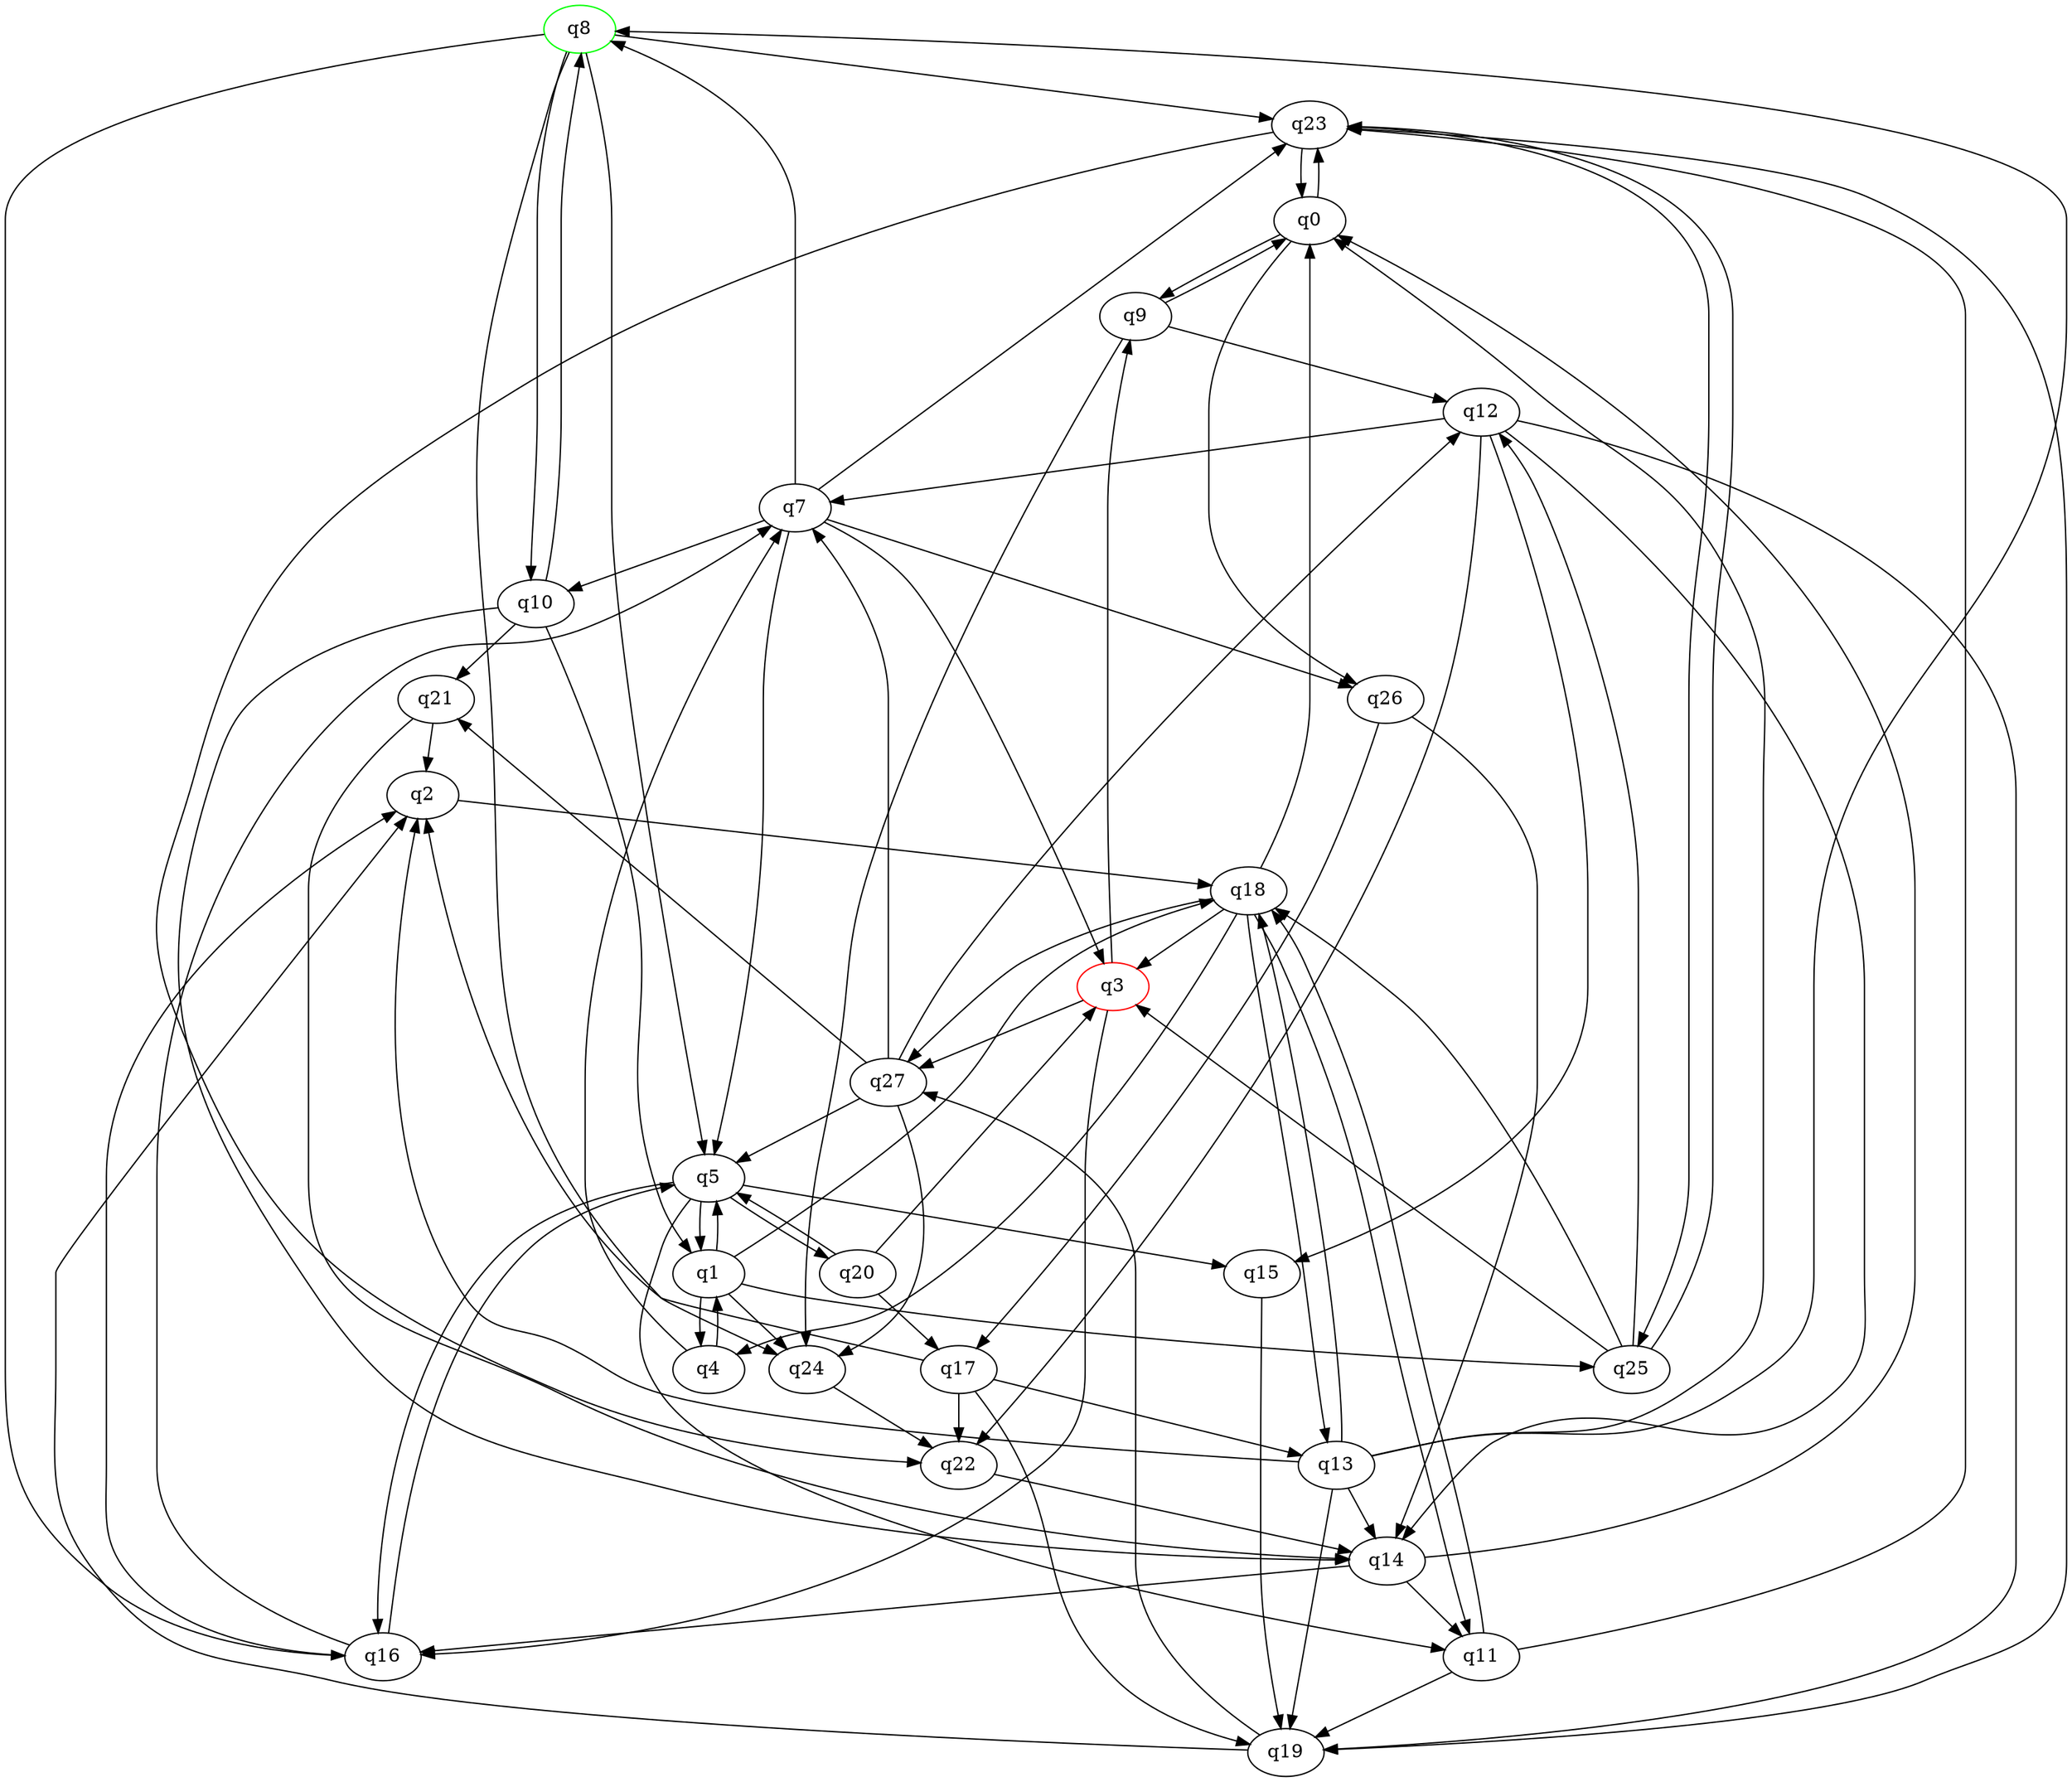 digraph A{
q8 [initial=1,color=green];
q3 [final=1,color=red];
q0 -> q9;
q0 -> q23;
q0 -> q26;
q1 -> q4;
q1 -> q5;
q1 -> q18;
q1 -> q24;
q1 -> q25;
q2 -> q18;
q3 -> q9;
q3 -> q16;
q3 -> q27;
q4 -> q1;
q4 -> q7;
q5 -> q1;
q5 -> q11;
q5 -> q15;
q5 -> q16;
q5 -> q20;
q7 -> q3;
q7 -> q5;
q7 -> q8;
q7 -> q10;
q7 -> q23;
q7 -> q26;
q8 -> q5;
q8 -> q10;
q8 -> q16;
q8 -> q23;
q8 -> q24;
q9 -> q0;
q9 -> q12;
q9 -> q24;
q10 -> q1;
q10 -> q8;
q10 -> q14;
q10 -> q21;
q11 -> q18;
q11 -> q19;
q11 -> q23;
q12 -> q7;
q12 -> q14;
q12 -> q15;
q12 -> q19;
q12 -> q22;
q13 -> q0;
q13 -> q2;
q13 -> q8;
q13 -> q14;
q13 -> q18;
q13 -> q19;
q14 -> q0;
q14 -> q11;
q14 -> q16;
q15 -> q19;
q16 -> q2;
q16 -> q5;
q16 -> q7;
q17 -> q2;
q17 -> q13;
q17 -> q19;
q17 -> q22;
q18 -> q0;
q18 -> q3;
q18 -> q4;
q18 -> q11;
q18 -> q13;
q18 -> q27;
q19 -> q2;
q19 -> q27;
q20 -> q3;
q20 -> q5;
q20 -> q17;
q21 -> q2;
q21 -> q14;
q22 -> q14;
q23 -> q0;
q23 -> q19;
q23 -> q22;
q23 -> q25;
q24 -> q22;
q25 -> q3;
q25 -> q12;
q25 -> q18;
q25 -> q23;
q26 -> q14;
q26 -> q17;
q27 -> q5;
q27 -> q7;
q27 -> q12;
q27 -> q21;
q27 -> q24;
}